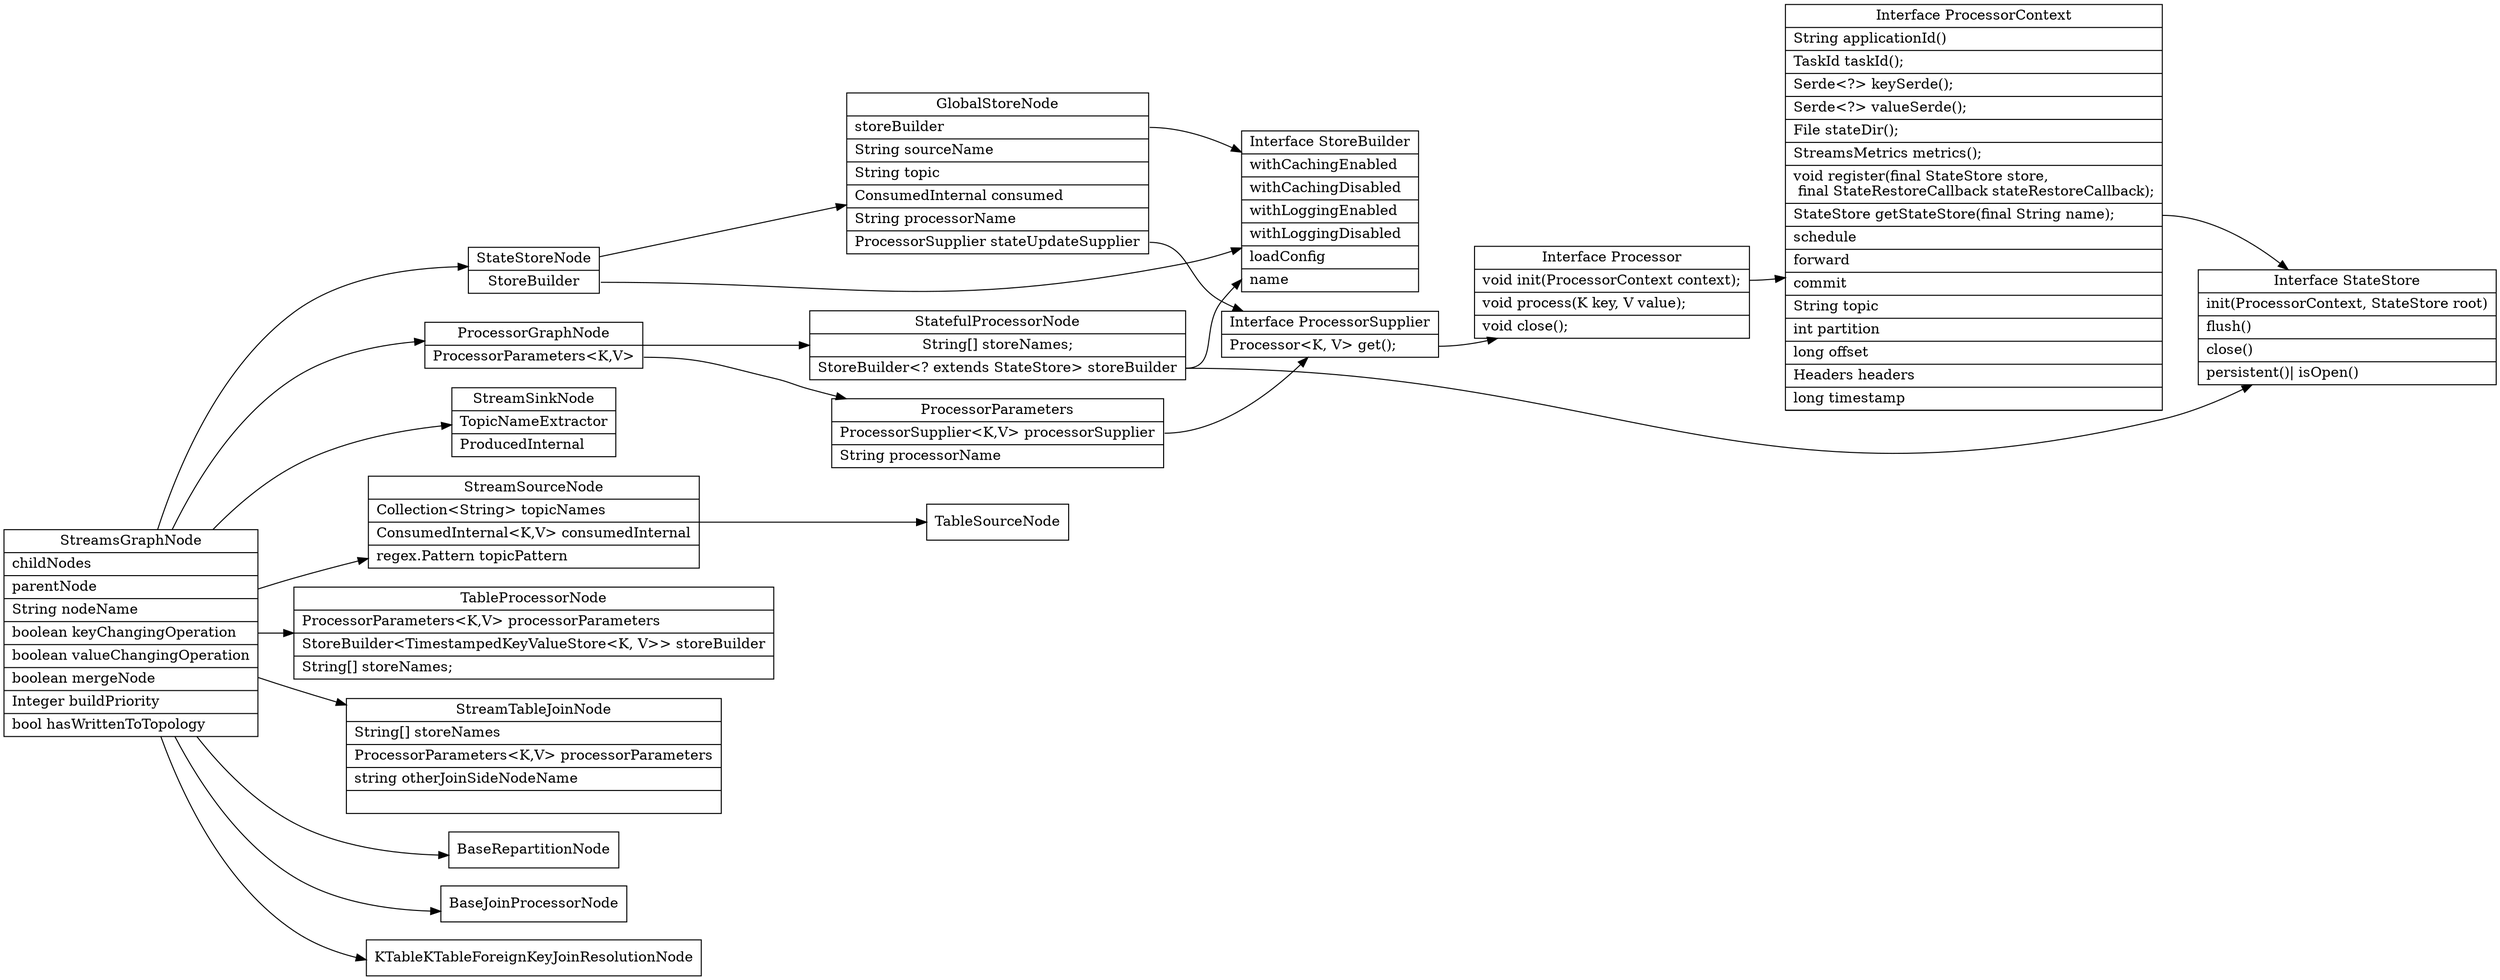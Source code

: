 digraph stream_graph_node {
  node[shape=box;];
  newrank=true;
  rankdir=LR;
  GlobalStoreNode[shape="record";
    label="{{
      GlobalStoreNode|
        <sb> storeBuilder\l|
        String sourceName\l|
        String topic\l|
        ConsumedInternal consumed\l|
        String processorName \l|
        <ps> ProcessorSupplier stateUpdateSupplier\l
    }}";
  ];
  StateStoreNode[shape="record";
    label="{{
      StateStoreNode|
        <sb> StoreBuilder
    }}";
  ];
  StoreBuilder[shape="record";
    label="{{
      Interface StoreBuilder|
        withCachingEnabled\l|
        withCachingDisabled\l|
        withLoggingEnabled\l|
        withLoggingDisabled\l|
        loadConfig\l|
        name\l
    }}";
  ];
  ProcessorGraphNode[shape="record";
    label="{{
      ProcessorGraphNode|
        <pp> ProcessorParameters\<K,V\>
    }}";
  ];
  ProcessorParameters[shape="record";
    label="{{
      ProcessorParameters|
        <ps> ProcessorSupplier\<K,V\> processorSupplier\l|
        String processorName\l
    }}";
  ];
  ProcessorSupplier[shape="record";
    label="{{
      Interface ProcessorSupplier|
        <p> Processor\<K, V\> get();\l
    }}";
  ];
  Processor[shape="record";
    label="{{
      Interface Processor|
        <pc> void init(ProcessorContext context);\l|
        void process(K key, V value);\l|
        void close();\l
    }}";
  ];
  StateStore[shape="record";
    label="{{
      Interface StateStore|
      init(ProcessorContext, StateStore root)\l|
      flush()\l|
      close()\l|
      persistent()\|
      isOpen()\l
    }}";
  ];
  ProcessorContext[shape="record";
    label="{{
      Interface ProcessorContext|
        String applicationId()\l|
        TaskId taskId();\l|
        Serde\<?\> keySerde();\l|
        Serde\<?\> valueSerde();\l|
        File stateDir();\l|
        StreamsMetrics metrics();\l|
        void register(final StateStore store,\l
                  final StateRestoreCallback stateRestoreCallback);\l|
                  
        <store> StateStore getStateStore(final String name);\l|
        schedule\l|
        forward\l|
        commit\l|
        String topic \l|
        int partition\l|
        long offset \l|
        Headers headers\l|
        long timestamp\l|
        Map<String, Object> appConfigs\l|
        Map<String, Object> appConfigsWithPrefix\l
    }}";
  ];
  StreamsGraphNode[shape="record";
    label="{{
      StreamsGraphNode|
        childNodes\l|
        parentNode\l|
        String nodeName\l|
        boolean keyChangingOperation\l|
        boolean valueChangingOperation\l|
        boolean mergeNode\l|
        Integer buildPriority\l|
        bool hasWrittenToTopology \l
    }}";
  ];
  StatefulProcessorNode[shape="record";
    label="{{
      StatefulProcessorNode|
        String[] storeNames;|
        <sb> StoreBuilder\<? extends StateStore\> storeBuilder\l
    }}";
  ];
  StreamSinkNode[shape="record";
    label="{{
      StreamSinkNode|
        TopicNameExtractor\l|
        ProducedInternal\l
    }}";
  ];
  StreamSourceNode[shape="record";
    label="{{
      StreamSourceNode|
      Collection\<String\> topicNames\l|
      ConsumedInternal\<K,V\> consumedInternal\l|
      regex.Pattern topicPattern\l
    }}";
  ];
  TableProcessorNode[shape="record";
    label="{{
      TableProcessorNode|
        ProcessorParameters\<K,V\> processorParameters\l|
        StoreBuilder\<TimestampedKeyValueStore\<K, V\>\> storeBuilder\l|
        String[] storeNames;\l
    }}";
  ];
  StreamTableJoinNode[shape="record";
    label="{{
      StreamTableJoinNode|
        String[] storeNames\l|
        ProcessorParameters\<K,V\> processorParameters\l|
        string otherJoinSideNodeName\l|
    }}";
  ];

  GlobalStoreNode:sb -> StoreBuilder;
  GlobalStoreNode:ps -> ProcessorSupplier;
  StatefulProcessorNode:sb -> {StateStore; StoreBuilder}
  ProcessorContext:store -> StateStore;
  ProcessorGraphNode:pp -> ProcessorParameters;
  ProcessorParameters:ps -> ProcessorSupplier;
  ProcessorSupplier:p -> Processor;
  Processor:pc -> ProcessorContext;
  StateStoreNode:sb -> StoreBuilder;
  StreamsGraphNode -> {
    StateStoreNode;
    StreamSinkNode;
    StreamSourceNode;
    TableProcessorNode;
    ProcessorGraphNode;
    StreamTableJoinNode;
    BaseRepartitionNode
    BaseJoinProcessorNode;
    KTableKTableForeignKeyJoinResolutionNode;
  };
  StateStoreNode -> GlobalStoreNode;
  StreamSourceNode -> TableSourceNode;
  ProcessorGraphNode -> StatefulProcessorNode;
}
